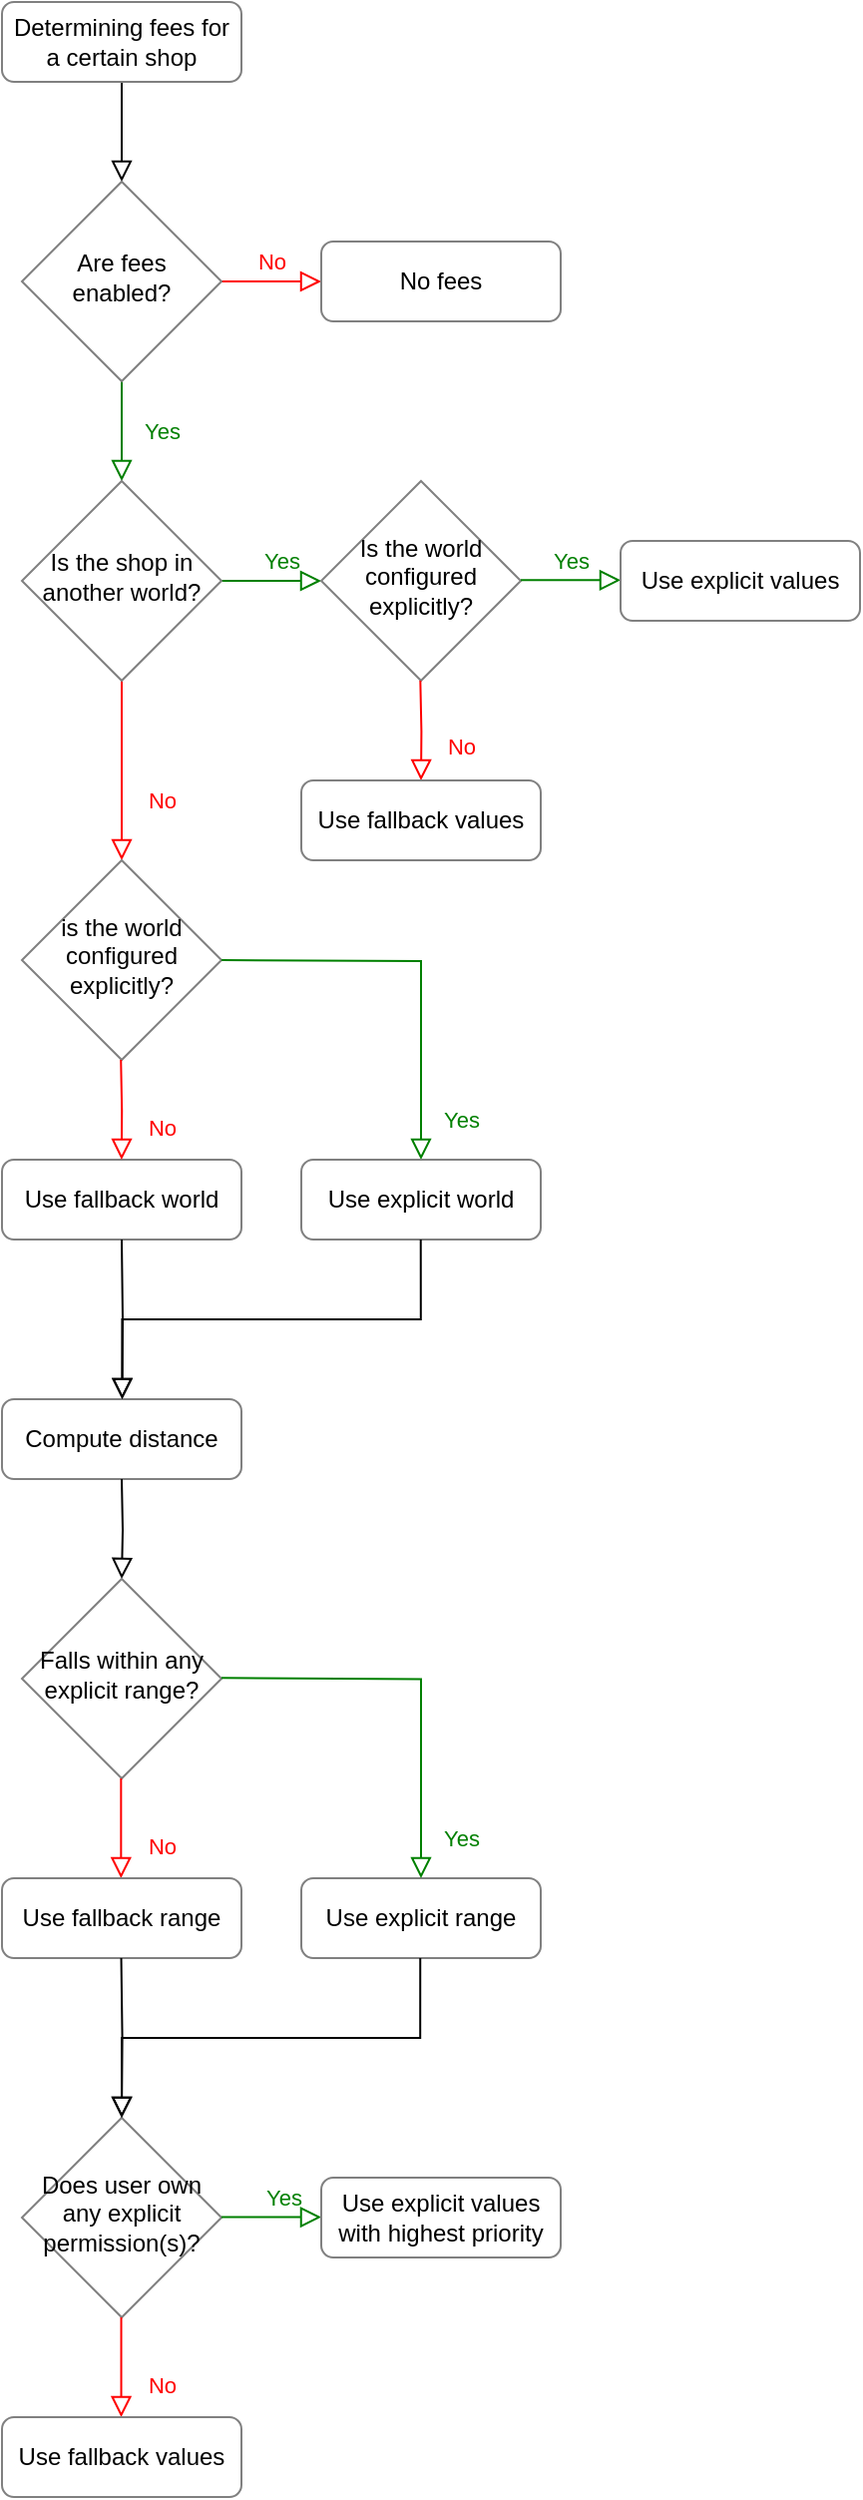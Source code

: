 <mxfile version="26.2.14">
  <diagram id="C5RBs43oDa-KdzZeNtuy" name="Page-1">
    <mxGraphModel dx="1288" dy="774" grid="1" gridSize="10" guides="1" tooltips="1" connect="1" arrows="1" fold="1" page="1" pageScale="1" pageWidth="827" pageHeight="1169" math="0" shadow="0">
      <root>
        <mxCell id="WIyWlLk6GJQsqaUBKTNV-0" />
        <mxCell id="WIyWlLk6GJQsqaUBKTNV-1" parent="WIyWlLk6GJQsqaUBKTNV-0" />
        <mxCell id="WIyWlLk6GJQsqaUBKTNV-2" value="" style="rounded=0;html=1;jettySize=auto;orthogonalLoop=1;fontSize=11;endArrow=block;endFill=0;endSize=8;strokeWidth=1;shadow=0;labelBackgroundColor=none;edgeStyle=orthogonalEdgeStyle;" parent="WIyWlLk6GJQsqaUBKTNV-1" source="WIyWlLk6GJQsqaUBKTNV-3" target="WIyWlLk6GJQsqaUBKTNV-6" edge="1">
          <mxGeometry relative="1" as="geometry" />
        </mxCell>
        <mxCell id="WIyWlLk6GJQsqaUBKTNV-3" value="Determining fees for a certain shop" style="rounded=1;whiteSpace=wrap;html=1;fontSize=12;glass=0;strokeWidth=1;shadow=0;strokeColor=gray" parent="WIyWlLk6GJQsqaUBKTNV-1" vertex="1">
          <mxGeometry x="40" y="30" width="120" height="40" as="geometry" />
        </mxCell>
        <mxCell id="WIyWlLk6GJQsqaUBKTNV-4" value="Yes" style="rounded=0;html=1;jettySize=auto;orthogonalLoop=1;fontSize=11;endArrow=block;endFill=0;endSize=8;strokeWidth=1;shadow=0;labelBackgroundColor=none;edgeStyle=orthogonalEdgeStyle;strokeColor=green;fontColor=green" parent="WIyWlLk6GJQsqaUBKTNV-1" source="WIyWlLk6GJQsqaUBKTNV-6" target="WIyWlLk6GJQsqaUBKTNV-10" edge="1">
          <mxGeometry y="20" relative="1" as="geometry">
            <mxPoint as="offset" />
          </mxGeometry>
        </mxCell>
        <mxCell id="WIyWlLk6GJQsqaUBKTNV-5" value="No" style="edgeStyle=orthogonalEdgeStyle;rounded=0;html=1;jettySize=auto;orthogonalLoop=1;fontSize=11;endArrow=block;endFill=0;endSize=8;strokeWidth=1;shadow=0;labelBackgroundColor=none;strokeColor=red;fontColor=red" parent="WIyWlLk6GJQsqaUBKTNV-1" source="WIyWlLk6GJQsqaUBKTNV-6" target="WIyWlLk6GJQsqaUBKTNV-7" edge="1">
          <mxGeometry y="10" relative="1" as="geometry">
            <mxPoint as="offset" />
          </mxGeometry>
        </mxCell>
        <mxCell id="WIyWlLk6GJQsqaUBKTNV-6" value="Are fees enabled?" style="rhombus;whiteSpace=wrap;html=1;shadow=0;fontFamily=Helvetica;fontSize=12;align=center;strokeWidth=1;spacing=6;spacingTop=-4;strokeColor=gray" parent="WIyWlLk6GJQsqaUBKTNV-1" vertex="1">
          <mxGeometry x="50" y="120" width="100" height="100" as="geometry" />
        </mxCell>
        <mxCell id="WIyWlLk6GJQsqaUBKTNV-7" value="No fees" style="rounded=1;whiteSpace=wrap;html=1;fontSize=12;glass=0;strokeWidth=1;shadow=0;strokeColor=gray" parent="WIyWlLk6GJQsqaUBKTNV-1" vertex="1">
          <mxGeometry x="200" y="150" width="120" height="40" as="geometry" />
        </mxCell>
        <mxCell id="WIyWlLk6GJQsqaUBKTNV-8" value="No" style="rounded=0;html=1;jettySize=auto;orthogonalLoop=1;fontSize=11;endArrow=block;endFill=0;endSize=8;strokeWidth=1;shadow=0;labelBackgroundColor=none;edgeStyle=orthogonalEdgeStyle;strokeColor=red;fontColor=red;entryX=0.5;entryY=0;entryDx=0;entryDy=0;" parent="WIyWlLk6GJQsqaUBKTNV-1" source="WIyWlLk6GJQsqaUBKTNV-10" target="Id_B3Jz2UeT7xkYc84Gg-0" edge="1">
          <mxGeometry x="0.333" y="20" relative="1" as="geometry">
            <mxPoint as="offset" />
            <mxPoint x="100" y="420" as="targetPoint" />
          </mxGeometry>
        </mxCell>
        <mxCell id="WIyWlLk6GJQsqaUBKTNV-9" value="Yes" style="edgeStyle=orthogonalEdgeStyle;rounded=0;html=1;jettySize=auto;orthogonalLoop=1;fontSize=11;endArrow=block;endFill=0;endSize=8;strokeWidth=1;shadow=0;labelBackgroundColor=none;strokeColor=green;fontColor=green" parent="WIyWlLk6GJQsqaUBKTNV-1" source="WIyWlLk6GJQsqaUBKTNV-10" edge="1">
          <mxGeometry x="0.217" y="10" relative="1" as="geometry">
            <mxPoint as="offset" />
            <mxPoint x="200" y="320.0" as="targetPoint" />
          </mxGeometry>
        </mxCell>
        <mxCell id="WIyWlLk6GJQsqaUBKTNV-10" value="Is the shop in another world?" style="rhombus;whiteSpace=wrap;html=1;shadow=0;fontFamily=Helvetica;fontSize=12;align=center;strokeWidth=1;spacing=6;spacingTop=-4;strokeColor=gray" parent="WIyWlLk6GJQsqaUBKTNV-1" vertex="1">
          <mxGeometry x="50" y="270" width="100" height="100" as="geometry" />
        </mxCell>
        <mxCell id="WIyWlLk6GJQsqaUBKTNV-11" value="Compute distance" style="rounded=1;whiteSpace=wrap;html=1;fontSize=12;glass=0;strokeWidth=1;shadow=0;strokeColor=gray" parent="WIyWlLk6GJQsqaUBKTNV-1" vertex="1">
          <mxGeometry x="40" y="730" width="120" height="40" as="geometry" />
        </mxCell>
        <mxCell id="CDOXFKIuCTDCnMrbR5yO-0" value="Is the world configured explicitly?" style="rhombus;whiteSpace=wrap;html=1;shadow=0;fontFamily=Helvetica;fontSize=12;align=center;strokeWidth=1;spacing=6;spacingTop=-4;strokeColor=gray" parent="WIyWlLk6GJQsqaUBKTNV-1" vertex="1">
          <mxGeometry x="200" y="270" width="100" height="100" as="geometry" />
        </mxCell>
        <mxCell id="CDOXFKIuCTDCnMrbR5yO-1" value="Yes" style="edgeStyle=orthogonalEdgeStyle;rounded=0;html=1;jettySize=auto;orthogonalLoop=1;fontSize=11;endArrow=block;endFill=0;endSize=8;strokeWidth=1;shadow=0;labelBackgroundColor=none;strokeColor=green;fontColor=green" parent="WIyWlLk6GJQsqaUBKTNV-1" edge="1">
          <mxGeometry y="10" relative="1" as="geometry">
            <mxPoint as="offset" />
            <mxPoint x="300" y="319.66" as="sourcePoint" />
            <mxPoint x="350" y="319.66" as="targetPoint" />
          </mxGeometry>
        </mxCell>
        <mxCell id="CDOXFKIuCTDCnMrbR5yO-2" value="Use explicit values" style="rounded=1;whiteSpace=wrap;html=1;fontSize=12;glass=0;strokeWidth=1;shadow=0;strokeColor=gray" parent="WIyWlLk6GJQsqaUBKTNV-1" vertex="1">
          <mxGeometry x="350" y="300" width="120" height="40" as="geometry" />
        </mxCell>
        <mxCell id="CDOXFKIuCTDCnMrbR5yO-3" value="No" style="rounded=0;html=1;jettySize=auto;orthogonalLoop=1;fontSize=11;endArrow=block;endFill=0;endSize=8;strokeWidth=1;shadow=0;labelBackgroundColor=none;edgeStyle=orthogonalEdgeStyle;entryX=0.5;entryY=0;entryDx=0;entryDy=0;strokeColor=red;fontColor=red" parent="WIyWlLk6GJQsqaUBKTNV-1" target="CDOXFKIuCTDCnMrbR5yO-4" edge="1">
          <mxGeometry x="0.333" y="20" relative="1" as="geometry">
            <mxPoint as="offset" />
            <mxPoint x="249.66" y="370" as="sourcePoint" />
            <mxPoint x="249.66" y="430" as="targetPoint" />
          </mxGeometry>
        </mxCell>
        <mxCell id="CDOXFKIuCTDCnMrbR5yO-4" value="Use fallback values" style="rounded=1;whiteSpace=wrap;html=1;fontSize=12;glass=0;strokeWidth=1;shadow=0;strokeColor=gray" parent="WIyWlLk6GJQsqaUBKTNV-1" vertex="1">
          <mxGeometry x="190" y="420" width="120" height="40" as="geometry" />
        </mxCell>
        <mxCell id="CDOXFKIuCTDCnMrbR5yO-7" value="" style="rounded=0;html=1;jettySize=auto;orthogonalLoop=1;fontSize=11;endArrow=block;endFill=0;endSize=8;strokeWidth=1;shadow=0;labelBackgroundColor=none;edgeStyle=orthogonalEdgeStyle;" parent="WIyWlLk6GJQsqaUBKTNV-1" target="CDOXFKIuCTDCnMrbR5yO-8" edge="1">
          <mxGeometry relative="1" as="geometry">
            <mxPoint x="100" y="770" as="sourcePoint" />
          </mxGeometry>
        </mxCell>
        <mxCell id="CDOXFKIuCTDCnMrbR5yO-8" value="Falls within any explicit range?" style="rhombus;whiteSpace=wrap;html=1;shadow=0;fontFamily=Helvetica;fontSize=12;align=center;strokeWidth=1;spacing=6;spacingTop=-4;strokeColor=gray" parent="WIyWlLk6GJQsqaUBKTNV-1" vertex="1">
          <mxGeometry x="50" y="820" width="100" height="100" as="geometry" />
        </mxCell>
        <mxCell id="CDOXFKIuCTDCnMrbR5yO-9" value="No" style="rounded=0;html=1;jettySize=auto;orthogonalLoop=1;fontSize=11;endArrow=block;endFill=0;endSize=8;strokeWidth=1;shadow=0;labelBackgroundColor=none;edgeStyle=orthogonalEdgeStyle;strokeColor=red;fontColor=red" parent="WIyWlLk6GJQsqaUBKTNV-1" edge="1">
          <mxGeometry x="0.333" y="20" relative="1" as="geometry">
            <mxPoint as="offset" />
            <mxPoint x="99.66" y="920" as="sourcePoint" />
            <mxPoint x="99.66" y="970" as="targetPoint" />
          </mxGeometry>
        </mxCell>
        <mxCell id="CDOXFKIuCTDCnMrbR5yO-10" value="Use fallback range" style="rounded=1;whiteSpace=wrap;html=1;fontSize=12;glass=0;strokeWidth=1;shadow=0;strokeColor=gray" parent="WIyWlLk6GJQsqaUBKTNV-1" vertex="1">
          <mxGeometry x="40" y="970" width="120" height="40" as="geometry" />
        </mxCell>
        <mxCell id="CDOXFKIuCTDCnMrbR5yO-11" value="Use explicit range" style="rounded=1;whiteSpace=wrap;html=1;fontSize=12;glass=0;strokeWidth=1;shadow=0;strokeColor=gray" parent="WIyWlLk6GJQsqaUBKTNV-1" vertex="1">
          <mxGeometry x="190" y="970" width="120" height="40" as="geometry" />
        </mxCell>
        <mxCell id="CDOXFKIuCTDCnMrbR5yO-12" value="Yes" style="edgeStyle=orthogonalEdgeStyle;rounded=0;html=1;jettySize=auto;orthogonalLoop=1;fontSize=11;endArrow=block;endFill=0;endSize=8;strokeWidth=1;shadow=0;labelBackgroundColor=none;entryX=0.5;entryY=0;entryDx=0;entryDy=0;strokeColor=green;fontColor=green" parent="WIyWlLk6GJQsqaUBKTNV-1" target="CDOXFKIuCTDCnMrbR5yO-11" edge="1">
          <mxGeometry x="0.8" y="20" relative="1" as="geometry">
            <mxPoint as="offset" />
            <mxPoint x="150" y="869.66" as="sourcePoint" />
            <mxPoint x="200" y="869.66" as="targetPoint" />
          </mxGeometry>
        </mxCell>
        <mxCell id="CDOXFKIuCTDCnMrbR5yO-13" value="Does user own any explicit permission(s)?" style="rhombus;whiteSpace=wrap;html=1;shadow=0;fontFamily=Helvetica;fontSize=12;align=center;strokeWidth=1;spacing=6;spacingTop=-4;strokeColor=gray" parent="WIyWlLk6GJQsqaUBKTNV-1" vertex="1">
          <mxGeometry x="50" y="1090" width="100" height="100" as="geometry" />
        </mxCell>
        <mxCell id="CDOXFKIuCTDCnMrbR5yO-14" value="" style="rounded=0;html=1;jettySize=auto;orthogonalLoop=1;fontSize=11;endArrow=block;endFill=0;endSize=8;strokeWidth=1;shadow=0;labelBackgroundColor=none;edgeStyle=orthogonalEdgeStyle;entryX=0.5;entryY=0;entryDx=0;entryDy=0;" parent="WIyWlLk6GJQsqaUBKTNV-1" target="CDOXFKIuCTDCnMrbR5yO-13" edge="1">
          <mxGeometry relative="1" as="geometry">
            <mxPoint x="99.76" y="1010" as="sourcePoint" />
            <mxPoint x="99.76" y="1060" as="targetPoint" />
          </mxGeometry>
        </mxCell>
        <mxCell id="CDOXFKIuCTDCnMrbR5yO-15" value="" style="rounded=0;html=1;jettySize=auto;orthogonalLoop=1;fontSize=11;endArrow=block;endFill=0;endSize=8;strokeWidth=1;shadow=0;labelBackgroundColor=none;edgeStyle=orthogonalEdgeStyle;" parent="WIyWlLk6GJQsqaUBKTNV-1" edge="1">
          <mxGeometry relative="1" as="geometry">
            <mxPoint x="249.62" y="1010" as="sourcePoint" />
            <mxPoint x="100" y="1090" as="targetPoint" />
            <Array as="points">
              <mxPoint x="250" y="1050" />
              <mxPoint x="100" y="1050" />
            </Array>
          </mxGeometry>
        </mxCell>
        <mxCell id="CDOXFKIuCTDCnMrbR5yO-16" value="No" style="rounded=0;html=1;jettySize=auto;orthogonalLoop=1;fontSize=11;endArrow=block;endFill=0;endSize=8;strokeWidth=1;shadow=0;labelBackgroundColor=none;edgeStyle=orthogonalEdgeStyle;strokeColor=red;fontColor=red" parent="WIyWlLk6GJQsqaUBKTNV-1" edge="1">
          <mxGeometry x="0.333" y="20" relative="1" as="geometry">
            <mxPoint as="offset" />
            <mxPoint x="99.76" y="1190" as="sourcePoint" />
            <mxPoint x="99.76" y="1240" as="targetPoint" />
          </mxGeometry>
        </mxCell>
        <mxCell id="CDOXFKIuCTDCnMrbR5yO-17" value="Use fallback values" style="rounded=1;whiteSpace=wrap;html=1;fontSize=12;glass=0;strokeWidth=1;shadow=0;strokeColor=gray" parent="WIyWlLk6GJQsqaUBKTNV-1" vertex="1">
          <mxGeometry x="40" y="1240" width="120" height="40" as="geometry" />
        </mxCell>
        <mxCell id="CDOXFKIuCTDCnMrbR5yO-18" value="Yes" style="edgeStyle=orthogonalEdgeStyle;rounded=0;html=1;jettySize=auto;orthogonalLoop=1;fontSize=11;endArrow=block;endFill=0;endSize=8;strokeWidth=1;shadow=0;labelBackgroundColor=none;strokeColor=green;fontColor=green" parent="WIyWlLk6GJQsqaUBKTNV-1" edge="1">
          <mxGeometry x="0.217" y="10" relative="1" as="geometry">
            <mxPoint as="offset" />
            <mxPoint x="150" y="1139.76" as="sourcePoint" />
            <mxPoint x="200" y="1139.76" as="targetPoint" />
          </mxGeometry>
        </mxCell>
        <mxCell id="CDOXFKIuCTDCnMrbR5yO-19" value="Use explicit values&lt;div&gt;with highest priority&lt;/div&gt;" style="rounded=1;whiteSpace=wrap;html=1;fontSize=12;glass=0;strokeWidth=1;shadow=0;strokeColor=gray" parent="WIyWlLk6GJQsqaUBKTNV-1" vertex="1">
          <mxGeometry x="200" y="1120" width="120" height="40" as="geometry" />
        </mxCell>
        <mxCell id="Id_B3Jz2UeT7xkYc84Gg-0" value="is the world configured explicitly?" style="rhombus;whiteSpace=wrap;html=1;shadow=0;fontFamily=Helvetica;fontSize=12;align=center;strokeWidth=1;spacing=6;spacingTop=-4;strokeColor=gray" vertex="1" parent="WIyWlLk6GJQsqaUBKTNV-1">
          <mxGeometry x="50" y="460" width="100" height="100" as="geometry" />
        </mxCell>
        <mxCell id="Id_B3Jz2UeT7xkYc84Gg-1" value="Yes" style="edgeStyle=orthogonalEdgeStyle;rounded=0;html=1;jettySize=auto;orthogonalLoop=1;fontSize=11;endArrow=block;endFill=0;endSize=8;strokeWidth=1;shadow=0;labelBackgroundColor=none;strokeColor=green;fontColor=green" edge="1" parent="WIyWlLk6GJQsqaUBKTNV-1" target="Id_B3Jz2UeT7xkYc84Gg-4">
          <mxGeometry x="0.799" y="20" relative="1" as="geometry">
            <mxPoint as="offset" />
            <mxPoint x="200" y="510.0" as="targetPoint" />
            <mxPoint x="150" y="510" as="sourcePoint" />
          </mxGeometry>
        </mxCell>
        <mxCell id="Id_B3Jz2UeT7xkYc84Gg-2" value="Use fallback world" style="rounded=1;whiteSpace=wrap;html=1;fontSize=12;glass=0;strokeWidth=1;shadow=0;strokeColor=gray" vertex="1" parent="WIyWlLk6GJQsqaUBKTNV-1">
          <mxGeometry x="40" y="610" width="120" height="40" as="geometry" />
        </mxCell>
        <mxCell id="Id_B3Jz2UeT7xkYc84Gg-3" value="No" style="rounded=0;html=1;jettySize=auto;orthogonalLoop=1;fontSize=11;endArrow=block;endFill=0;endSize=8;strokeWidth=1;shadow=0;labelBackgroundColor=none;edgeStyle=orthogonalEdgeStyle;entryX=0.5;entryY=0;entryDx=0;entryDy=0;strokeColor=red;fontColor=red" edge="1" parent="WIyWlLk6GJQsqaUBKTNV-1">
          <mxGeometry x="0.333" y="20" relative="1" as="geometry">
            <mxPoint as="offset" />
            <mxPoint x="99.6" y="560" as="sourcePoint" />
            <mxPoint x="99.94" y="610" as="targetPoint" />
          </mxGeometry>
        </mxCell>
        <mxCell id="Id_B3Jz2UeT7xkYc84Gg-4" value="Use explicit world" style="rounded=1;whiteSpace=wrap;html=1;fontSize=12;glass=0;strokeWidth=1;shadow=0;strokeColor=gray" vertex="1" parent="WIyWlLk6GJQsqaUBKTNV-1">
          <mxGeometry x="190" y="610" width="120" height="40" as="geometry" />
        </mxCell>
        <mxCell id="Id_B3Jz2UeT7xkYc84Gg-5" value="" style="rounded=0;html=1;jettySize=auto;orthogonalLoop=1;fontSize=11;endArrow=block;endFill=0;endSize=8;strokeWidth=1;shadow=0;labelBackgroundColor=none;edgeStyle=orthogonalEdgeStyle;entryX=0.5;entryY=0;entryDx=0;entryDy=0;" edge="1" parent="WIyWlLk6GJQsqaUBKTNV-1">
          <mxGeometry relative="1" as="geometry">
            <mxPoint x="100" y="650" as="sourcePoint" />
            <mxPoint x="100.24" y="730" as="targetPoint" />
          </mxGeometry>
        </mxCell>
        <mxCell id="Id_B3Jz2UeT7xkYc84Gg-6" value="" style="rounded=0;html=1;jettySize=auto;orthogonalLoop=1;fontSize=11;endArrow=block;endFill=0;endSize=8;strokeWidth=1;shadow=0;labelBackgroundColor=none;edgeStyle=orthogonalEdgeStyle;" edge="1" parent="WIyWlLk6GJQsqaUBKTNV-1">
          <mxGeometry relative="1" as="geometry">
            <mxPoint x="249.86" y="650" as="sourcePoint" />
            <mxPoint x="100.24" y="730" as="targetPoint" />
            <Array as="points">
              <mxPoint x="250.24" y="690" />
              <mxPoint x="100.24" y="690" />
            </Array>
          </mxGeometry>
        </mxCell>
      </root>
    </mxGraphModel>
  </diagram>
</mxfile>
